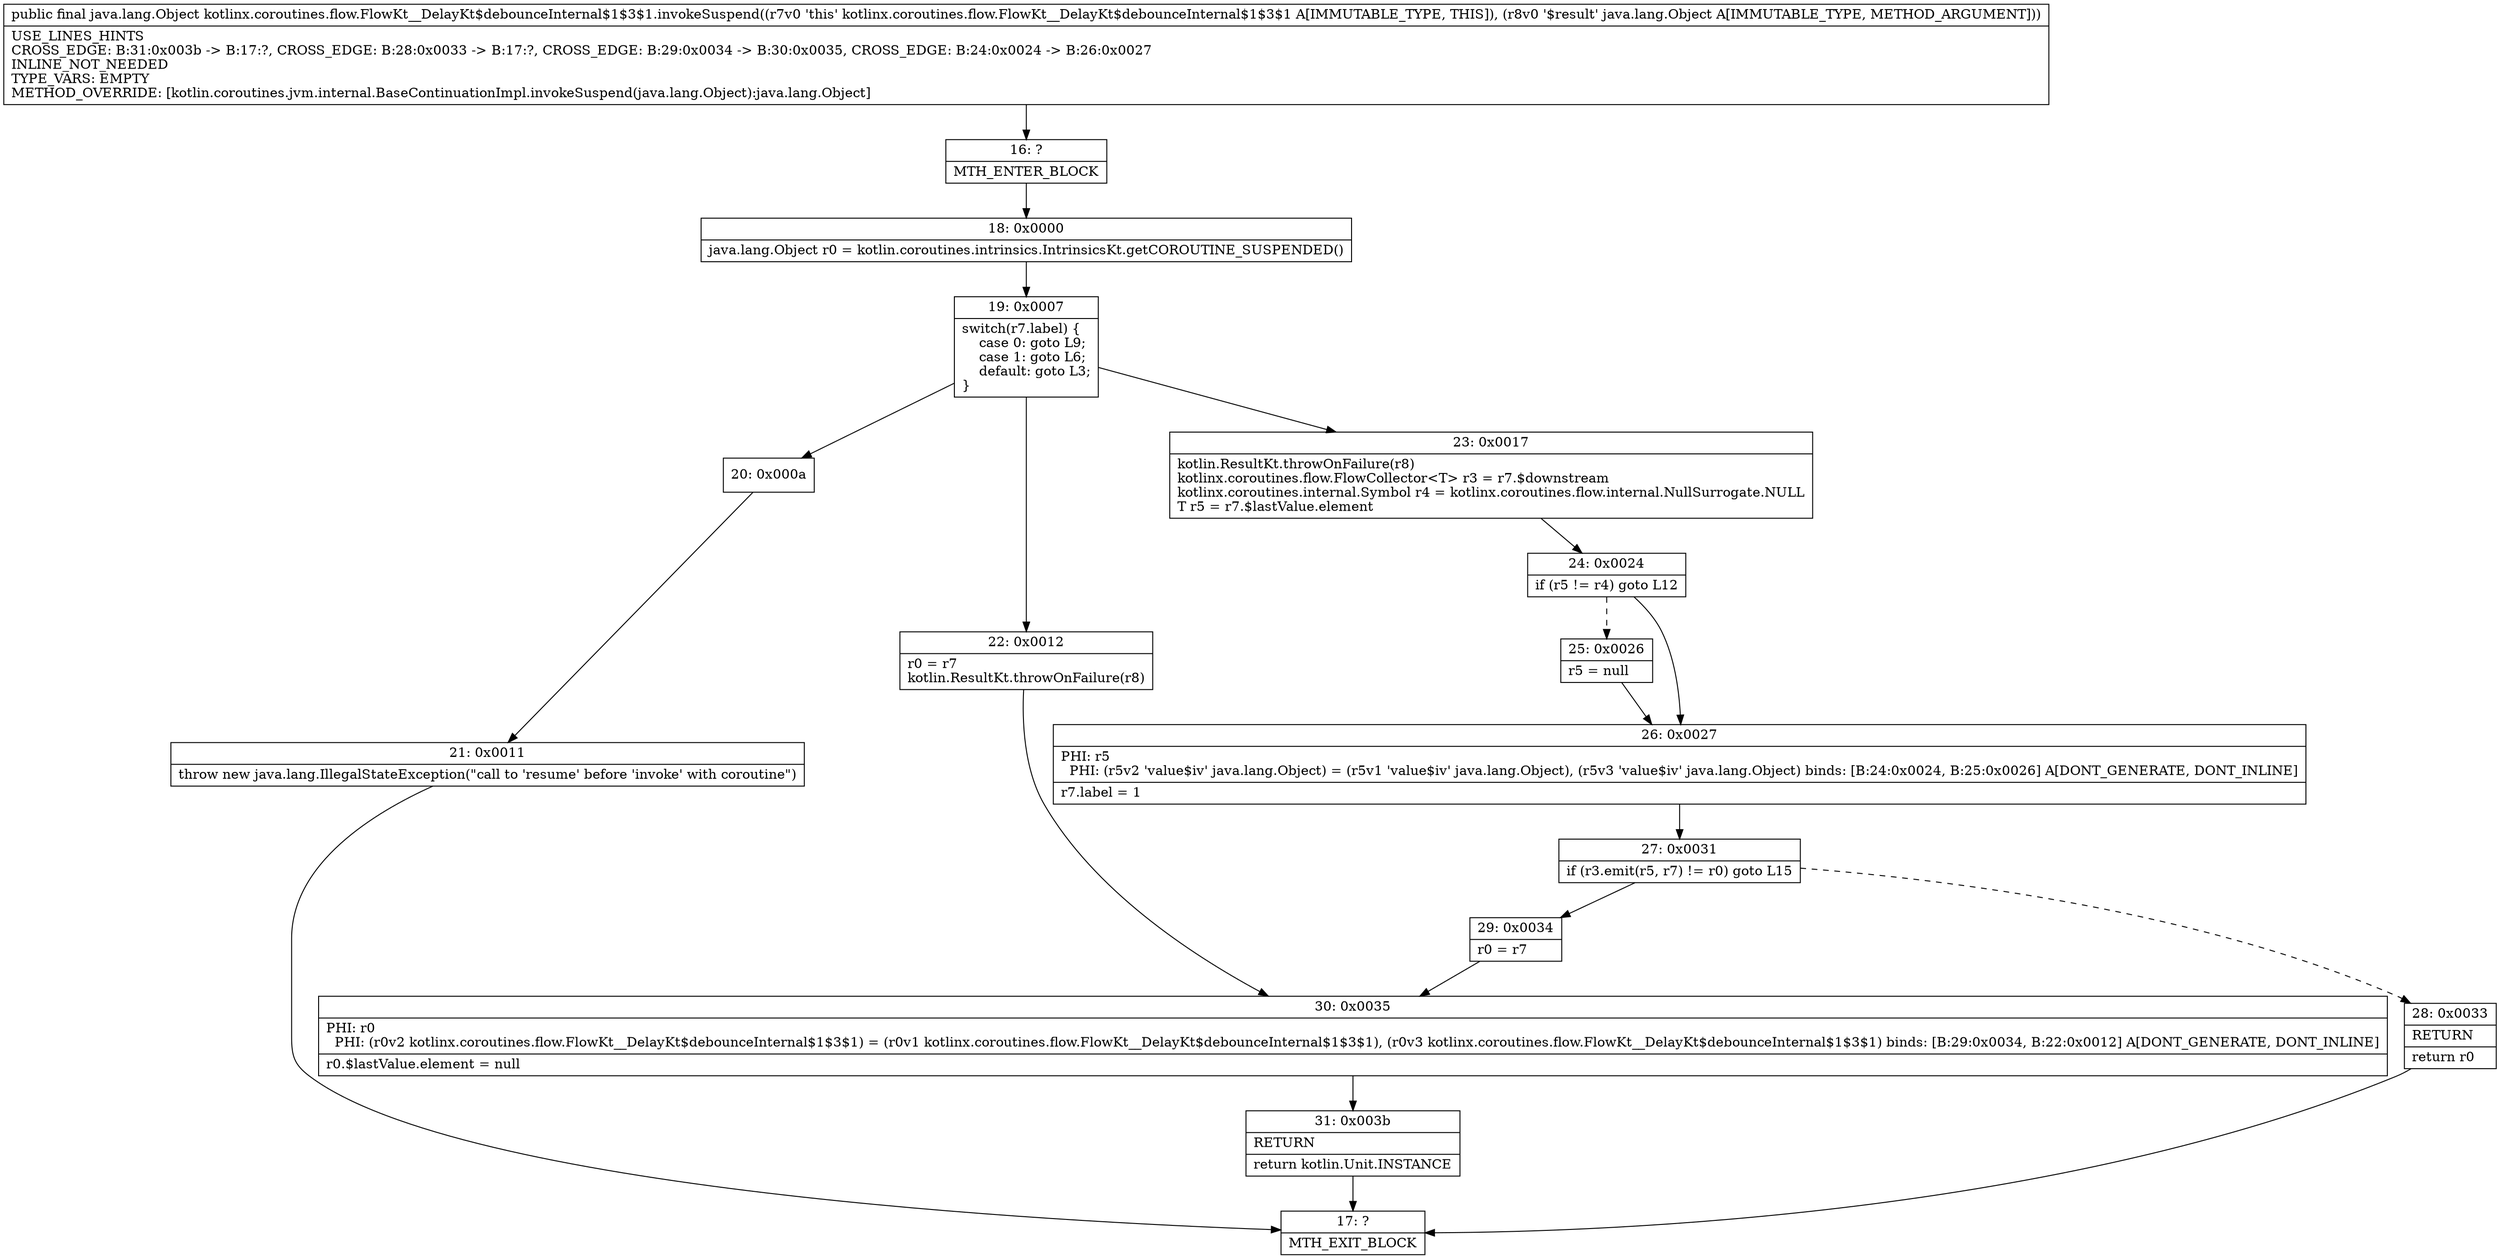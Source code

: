 digraph "CFG forkotlinx.coroutines.flow.FlowKt__DelayKt$debounceInternal$1$3$1.invokeSuspend(Ljava\/lang\/Object;)Ljava\/lang\/Object;" {
Node_16 [shape=record,label="{16\:\ ?|MTH_ENTER_BLOCK\l}"];
Node_18 [shape=record,label="{18\:\ 0x0000|java.lang.Object r0 = kotlin.coroutines.intrinsics.IntrinsicsKt.getCOROUTINE_SUSPENDED()\l}"];
Node_19 [shape=record,label="{19\:\ 0x0007|switch(r7.label) \{\l    case 0: goto L9;\l    case 1: goto L6;\l    default: goto L3;\l\}\l}"];
Node_20 [shape=record,label="{20\:\ 0x000a}"];
Node_21 [shape=record,label="{21\:\ 0x0011|throw new java.lang.IllegalStateException(\"call to 'resume' before 'invoke' with coroutine\")\l}"];
Node_17 [shape=record,label="{17\:\ ?|MTH_EXIT_BLOCK\l}"];
Node_22 [shape=record,label="{22\:\ 0x0012|r0 = r7\lkotlin.ResultKt.throwOnFailure(r8)\l}"];
Node_30 [shape=record,label="{30\:\ 0x0035|PHI: r0 \l  PHI: (r0v2 kotlinx.coroutines.flow.FlowKt__DelayKt$debounceInternal$1$3$1) = (r0v1 kotlinx.coroutines.flow.FlowKt__DelayKt$debounceInternal$1$3$1), (r0v3 kotlinx.coroutines.flow.FlowKt__DelayKt$debounceInternal$1$3$1) binds: [B:29:0x0034, B:22:0x0012] A[DONT_GENERATE, DONT_INLINE]\l|r0.$lastValue.element = null\l}"];
Node_31 [shape=record,label="{31\:\ 0x003b|RETURN\l|return kotlin.Unit.INSTANCE\l}"];
Node_23 [shape=record,label="{23\:\ 0x0017|kotlin.ResultKt.throwOnFailure(r8)\lkotlinx.coroutines.flow.FlowCollector\<T\> r3 = r7.$downstream\lkotlinx.coroutines.internal.Symbol r4 = kotlinx.coroutines.flow.internal.NullSurrogate.NULL\lT r5 = r7.$lastValue.element\l}"];
Node_24 [shape=record,label="{24\:\ 0x0024|if (r5 != r4) goto L12\l}"];
Node_25 [shape=record,label="{25\:\ 0x0026|r5 = null\l}"];
Node_26 [shape=record,label="{26\:\ 0x0027|PHI: r5 \l  PHI: (r5v2 'value$iv' java.lang.Object) = (r5v1 'value$iv' java.lang.Object), (r5v3 'value$iv' java.lang.Object) binds: [B:24:0x0024, B:25:0x0026] A[DONT_GENERATE, DONT_INLINE]\l|r7.label = 1\l}"];
Node_27 [shape=record,label="{27\:\ 0x0031|if (r3.emit(r5, r7) != r0) goto L15\l}"];
Node_28 [shape=record,label="{28\:\ 0x0033|RETURN\l|return r0\l}"];
Node_29 [shape=record,label="{29\:\ 0x0034|r0 = r7\l}"];
MethodNode[shape=record,label="{public final java.lang.Object kotlinx.coroutines.flow.FlowKt__DelayKt$debounceInternal$1$3$1.invokeSuspend((r7v0 'this' kotlinx.coroutines.flow.FlowKt__DelayKt$debounceInternal$1$3$1 A[IMMUTABLE_TYPE, THIS]), (r8v0 '$result' java.lang.Object A[IMMUTABLE_TYPE, METHOD_ARGUMENT]))  | USE_LINES_HINTS\lCROSS_EDGE: B:31:0x003b \-\> B:17:?, CROSS_EDGE: B:28:0x0033 \-\> B:17:?, CROSS_EDGE: B:29:0x0034 \-\> B:30:0x0035, CROSS_EDGE: B:24:0x0024 \-\> B:26:0x0027\lINLINE_NOT_NEEDED\lTYPE_VARS: EMPTY\lMETHOD_OVERRIDE: [kotlin.coroutines.jvm.internal.BaseContinuationImpl.invokeSuspend(java.lang.Object):java.lang.Object]\l}"];
MethodNode -> Node_16;Node_16 -> Node_18;
Node_18 -> Node_19;
Node_19 -> Node_20;
Node_19 -> Node_22;
Node_19 -> Node_23;
Node_20 -> Node_21;
Node_21 -> Node_17;
Node_22 -> Node_30;
Node_30 -> Node_31;
Node_31 -> Node_17;
Node_23 -> Node_24;
Node_24 -> Node_25[style=dashed];
Node_24 -> Node_26;
Node_25 -> Node_26;
Node_26 -> Node_27;
Node_27 -> Node_28[style=dashed];
Node_27 -> Node_29;
Node_28 -> Node_17;
Node_29 -> Node_30;
}

